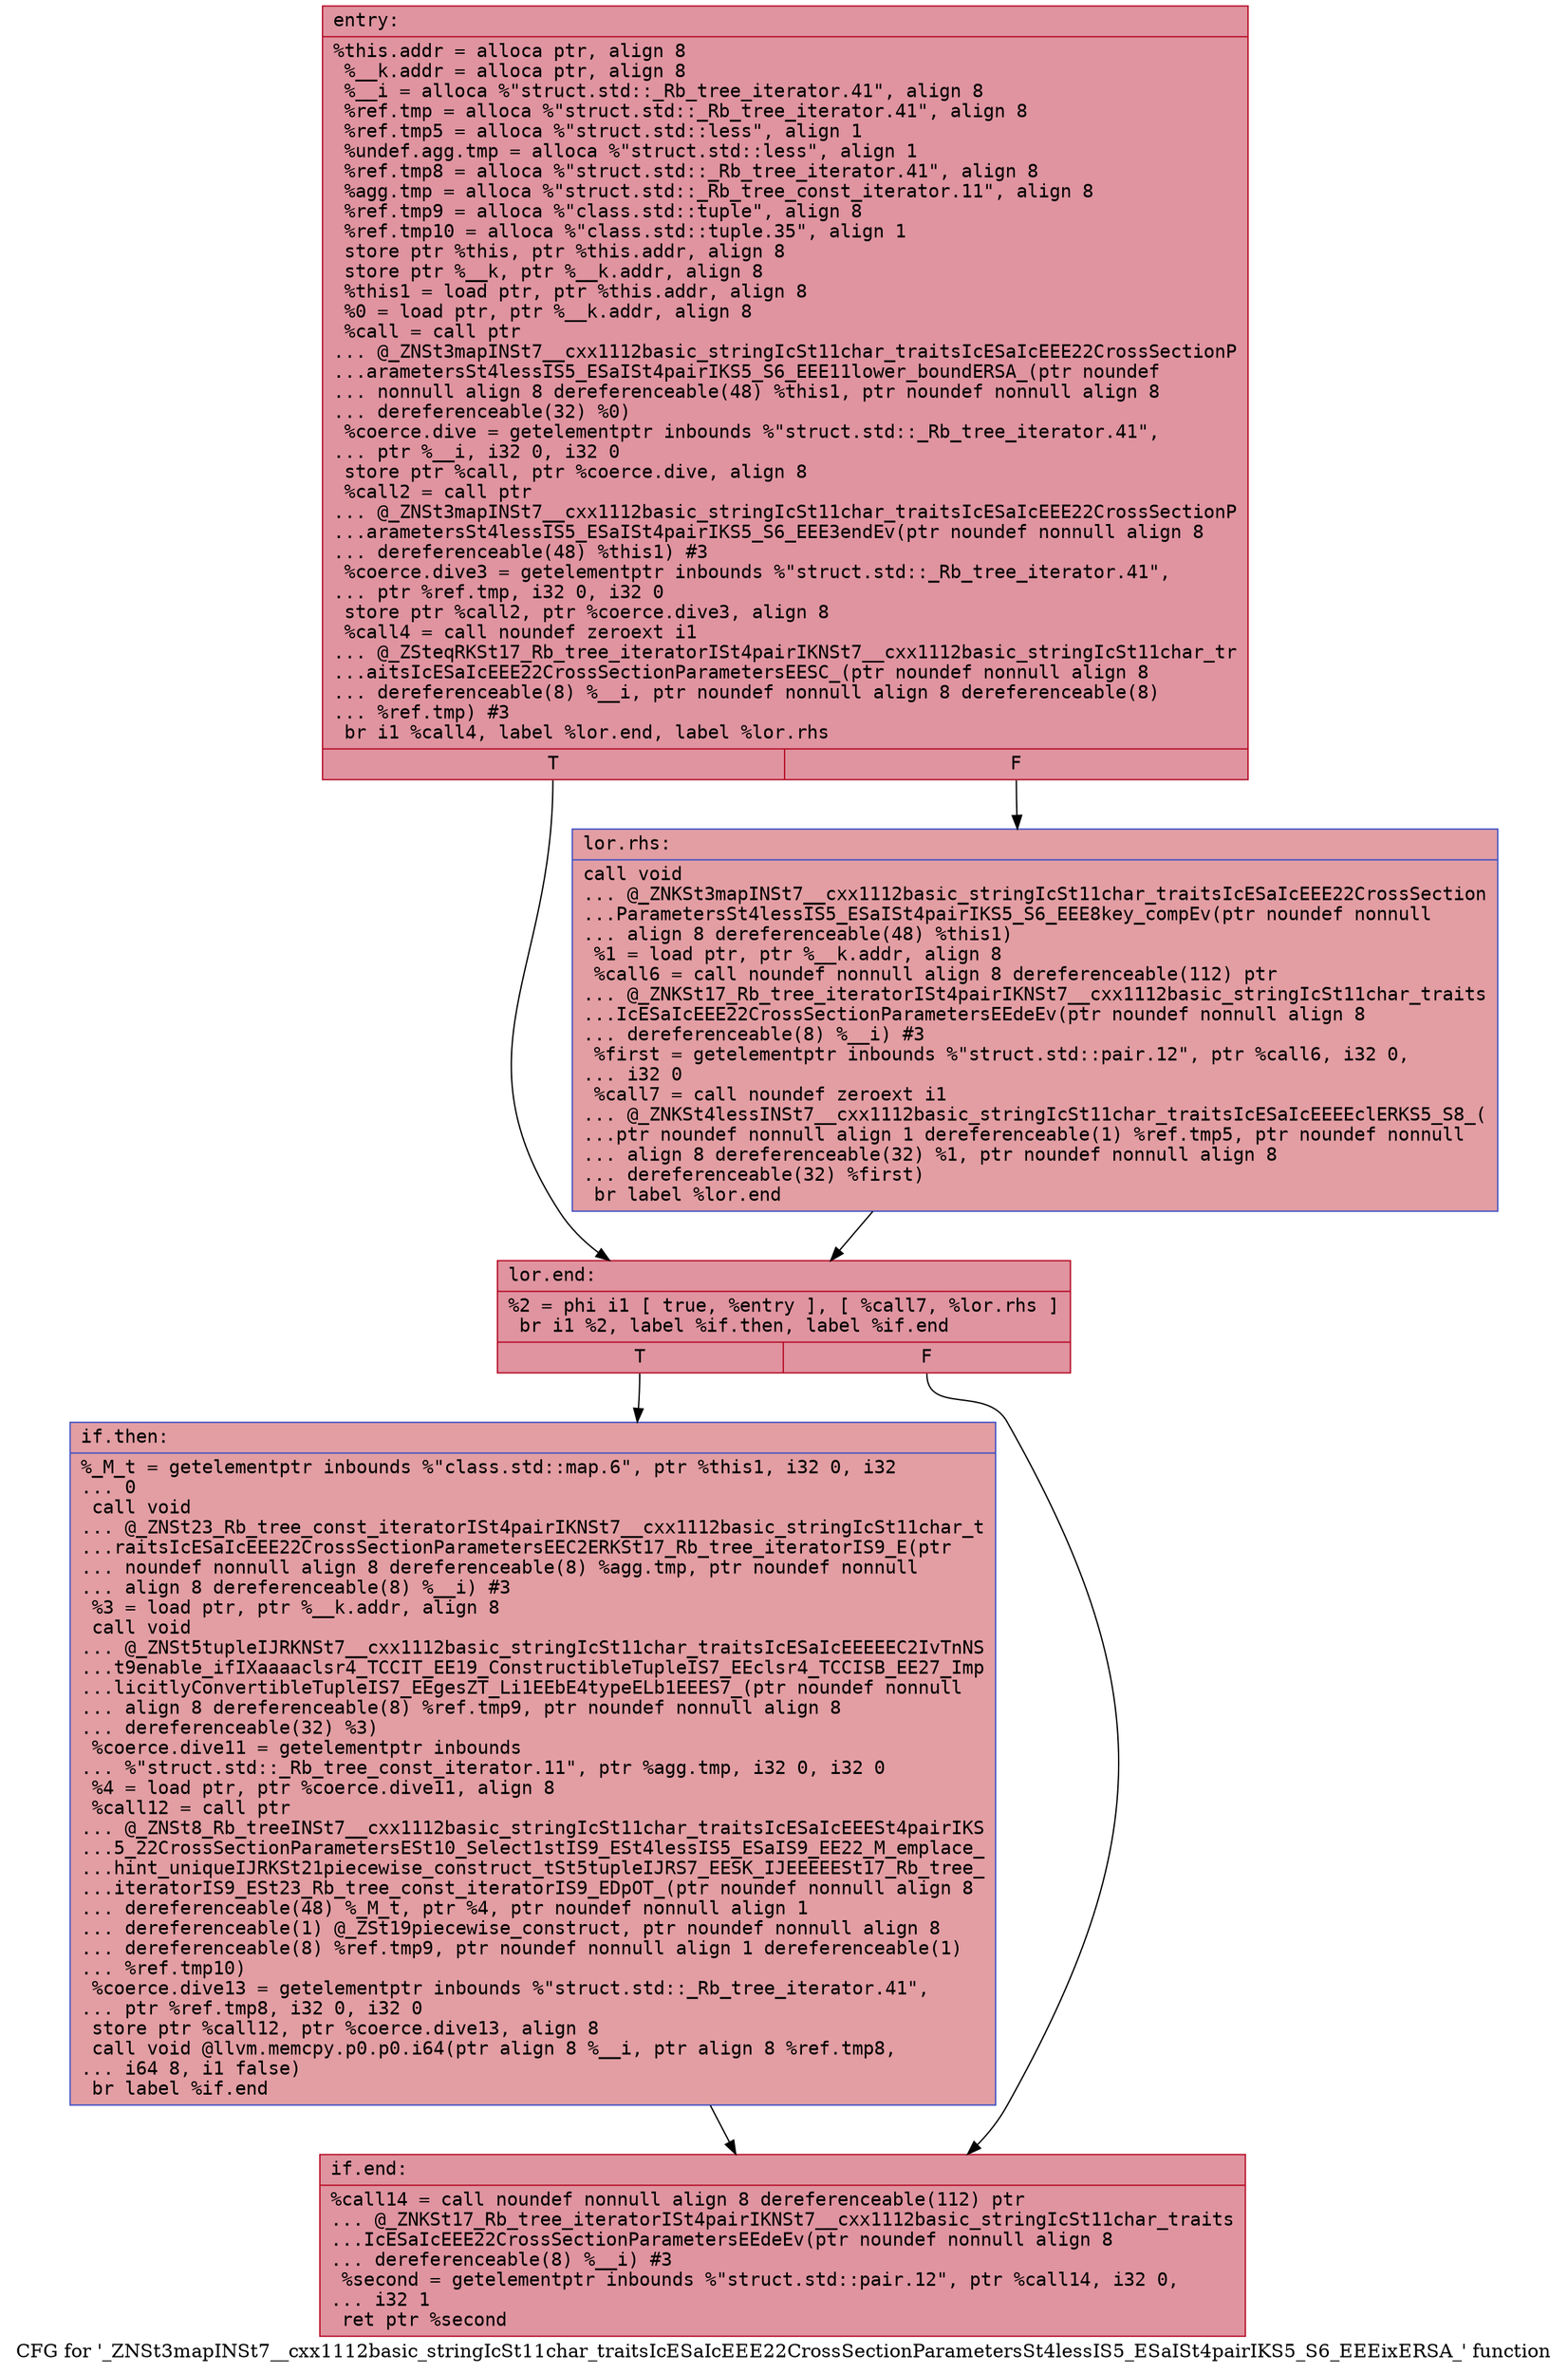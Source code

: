 digraph "CFG for '_ZNSt3mapINSt7__cxx1112basic_stringIcSt11char_traitsIcESaIcEEE22CrossSectionParametersSt4lessIS5_ESaISt4pairIKS5_S6_EEEixERSA_' function" {
	label="CFG for '_ZNSt3mapINSt7__cxx1112basic_stringIcSt11char_traitsIcESaIcEEE22CrossSectionParametersSt4lessIS5_ESaISt4pairIKS5_S6_EEEixERSA_' function";

	Node0x562c4e612650 [shape=record,color="#b70d28ff", style=filled, fillcolor="#b70d2870" fontname="Courier",label="{entry:\l|  %this.addr = alloca ptr, align 8\l  %__k.addr = alloca ptr, align 8\l  %__i = alloca %\"struct.std::_Rb_tree_iterator.41\", align 8\l  %ref.tmp = alloca %\"struct.std::_Rb_tree_iterator.41\", align 8\l  %ref.tmp5 = alloca %\"struct.std::less\", align 1\l  %undef.agg.tmp = alloca %\"struct.std::less\", align 1\l  %ref.tmp8 = alloca %\"struct.std::_Rb_tree_iterator.41\", align 8\l  %agg.tmp = alloca %\"struct.std::_Rb_tree_const_iterator.11\", align 8\l  %ref.tmp9 = alloca %\"class.std::tuple\", align 8\l  %ref.tmp10 = alloca %\"class.std::tuple.35\", align 1\l  store ptr %this, ptr %this.addr, align 8\l  store ptr %__k, ptr %__k.addr, align 8\l  %this1 = load ptr, ptr %this.addr, align 8\l  %0 = load ptr, ptr %__k.addr, align 8\l  %call = call ptr\l... @_ZNSt3mapINSt7__cxx1112basic_stringIcSt11char_traitsIcESaIcEEE22CrossSectionP\l...arametersSt4lessIS5_ESaISt4pairIKS5_S6_EEE11lower_boundERSA_(ptr noundef\l... nonnull align 8 dereferenceable(48) %this1, ptr noundef nonnull align 8\l... dereferenceable(32) %0)\l  %coerce.dive = getelementptr inbounds %\"struct.std::_Rb_tree_iterator.41\",\l... ptr %__i, i32 0, i32 0\l  store ptr %call, ptr %coerce.dive, align 8\l  %call2 = call ptr\l... @_ZNSt3mapINSt7__cxx1112basic_stringIcSt11char_traitsIcESaIcEEE22CrossSectionP\l...arametersSt4lessIS5_ESaISt4pairIKS5_S6_EEE3endEv(ptr noundef nonnull align 8\l... dereferenceable(48) %this1) #3\l  %coerce.dive3 = getelementptr inbounds %\"struct.std::_Rb_tree_iterator.41\",\l... ptr %ref.tmp, i32 0, i32 0\l  store ptr %call2, ptr %coerce.dive3, align 8\l  %call4 = call noundef zeroext i1\l... @_ZSteqRKSt17_Rb_tree_iteratorISt4pairIKNSt7__cxx1112basic_stringIcSt11char_tr\l...aitsIcESaIcEEE22CrossSectionParametersEESC_(ptr noundef nonnull align 8\l... dereferenceable(8) %__i, ptr noundef nonnull align 8 dereferenceable(8)\l... %ref.tmp) #3\l  br i1 %call4, label %lor.end, label %lor.rhs\l|{<s0>T|<s1>F}}"];
	Node0x562c4e612650:s0 -> Node0x562c4e613a50[tooltip="entry -> lor.end\nProbability 50.00%" ];
	Node0x562c4e612650:s1 -> Node0x562c4e613aa0[tooltip="entry -> lor.rhs\nProbability 50.00%" ];
	Node0x562c4e613aa0 [shape=record,color="#3d50c3ff", style=filled, fillcolor="#be242e70" fontname="Courier",label="{lor.rhs:\l|  call void\l... @_ZNKSt3mapINSt7__cxx1112basic_stringIcSt11char_traitsIcESaIcEEE22CrossSection\l...ParametersSt4lessIS5_ESaISt4pairIKS5_S6_EEE8key_compEv(ptr noundef nonnull\l... align 8 dereferenceable(48) %this1)\l  %1 = load ptr, ptr %__k.addr, align 8\l  %call6 = call noundef nonnull align 8 dereferenceable(112) ptr\l... @_ZNKSt17_Rb_tree_iteratorISt4pairIKNSt7__cxx1112basic_stringIcSt11char_traits\l...IcESaIcEEE22CrossSectionParametersEEdeEv(ptr noundef nonnull align 8\l... dereferenceable(8) %__i) #3\l  %first = getelementptr inbounds %\"struct.std::pair.12\", ptr %call6, i32 0,\l... i32 0\l  %call7 = call noundef zeroext i1\l... @_ZNKSt4lessINSt7__cxx1112basic_stringIcSt11char_traitsIcESaIcEEEEclERKS5_S8_(\l...ptr noundef nonnull align 1 dereferenceable(1) %ref.tmp5, ptr noundef nonnull\l... align 8 dereferenceable(32) %1, ptr noundef nonnull align 8\l... dereferenceable(32) %first)\l  br label %lor.end\l}"];
	Node0x562c4e613aa0 -> Node0x562c4e613a50[tooltip="lor.rhs -> lor.end\nProbability 100.00%" ];
	Node0x562c4e613a50 [shape=record,color="#b70d28ff", style=filled, fillcolor="#b70d2870" fontname="Courier",label="{lor.end:\l|  %2 = phi i1 [ true, %entry ], [ %call7, %lor.rhs ]\l  br i1 %2, label %if.then, label %if.end\l|{<s0>T|<s1>F}}"];
	Node0x562c4e613a50:s0 -> Node0x562c4e614250[tooltip="lor.end -> if.then\nProbability 50.00%" ];
	Node0x562c4e613a50:s1 -> Node0x562c4e612cb0[tooltip="lor.end -> if.end\nProbability 50.00%" ];
	Node0x562c4e614250 [shape=record,color="#3d50c3ff", style=filled, fillcolor="#be242e70" fontname="Courier",label="{if.then:\l|  %_M_t = getelementptr inbounds %\"class.std::map.6\", ptr %this1, i32 0, i32\l... 0\l  call void\l... @_ZNSt23_Rb_tree_const_iteratorISt4pairIKNSt7__cxx1112basic_stringIcSt11char_t\l...raitsIcESaIcEEE22CrossSectionParametersEEC2ERKSt17_Rb_tree_iteratorIS9_E(ptr\l... noundef nonnull align 8 dereferenceable(8) %agg.tmp, ptr noundef nonnull\l... align 8 dereferenceable(8) %__i) #3\l  %3 = load ptr, ptr %__k.addr, align 8\l  call void\l... @_ZNSt5tupleIJRKNSt7__cxx1112basic_stringIcSt11char_traitsIcESaIcEEEEEC2IvTnNS\l...t9enable_ifIXaaaaclsr4_TCCIT_EE19_ConstructibleTupleIS7_EEclsr4_TCCISB_EE27_Imp\l...licitlyConvertibleTupleIS7_EEgesZT_Li1EEbE4typeELb1EEES7_(ptr noundef nonnull\l... align 8 dereferenceable(8) %ref.tmp9, ptr noundef nonnull align 8\l... dereferenceable(32) %3)\l  %coerce.dive11 = getelementptr inbounds\l... %\"struct.std::_Rb_tree_const_iterator.11\", ptr %agg.tmp, i32 0, i32 0\l  %4 = load ptr, ptr %coerce.dive11, align 8\l  %call12 = call ptr\l... @_ZNSt8_Rb_treeINSt7__cxx1112basic_stringIcSt11char_traitsIcESaIcEEESt4pairIKS\l...5_22CrossSectionParametersESt10_Select1stIS9_ESt4lessIS5_ESaIS9_EE22_M_emplace_\l...hint_uniqueIJRKSt21piecewise_construct_tSt5tupleIJRS7_EESK_IJEEEEESt17_Rb_tree_\l...iteratorIS9_ESt23_Rb_tree_const_iteratorIS9_EDpOT_(ptr noundef nonnull align 8\l... dereferenceable(48) %_M_t, ptr %4, ptr noundef nonnull align 1\l... dereferenceable(1) @_ZSt19piecewise_construct, ptr noundef nonnull align 8\l... dereferenceable(8) %ref.tmp9, ptr noundef nonnull align 1 dereferenceable(1)\l... %ref.tmp10)\l  %coerce.dive13 = getelementptr inbounds %\"struct.std::_Rb_tree_iterator.41\",\l... ptr %ref.tmp8, i32 0, i32 0\l  store ptr %call12, ptr %coerce.dive13, align 8\l  call void @llvm.memcpy.p0.p0.i64(ptr align 8 %__i, ptr align 8 %ref.tmp8,\l... i64 8, i1 false)\l  br label %if.end\l}"];
	Node0x562c4e614250 -> Node0x562c4e612cb0[tooltip="if.then -> if.end\nProbability 100.00%" ];
	Node0x562c4e612cb0 [shape=record,color="#b70d28ff", style=filled, fillcolor="#b70d2870" fontname="Courier",label="{if.end:\l|  %call14 = call noundef nonnull align 8 dereferenceable(112) ptr\l... @_ZNKSt17_Rb_tree_iteratorISt4pairIKNSt7__cxx1112basic_stringIcSt11char_traits\l...IcESaIcEEE22CrossSectionParametersEEdeEv(ptr noundef nonnull align 8\l... dereferenceable(8) %__i) #3\l  %second = getelementptr inbounds %\"struct.std::pair.12\", ptr %call14, i32 0,\l... i32 1\l  ret ptr %second\l}"];
}
